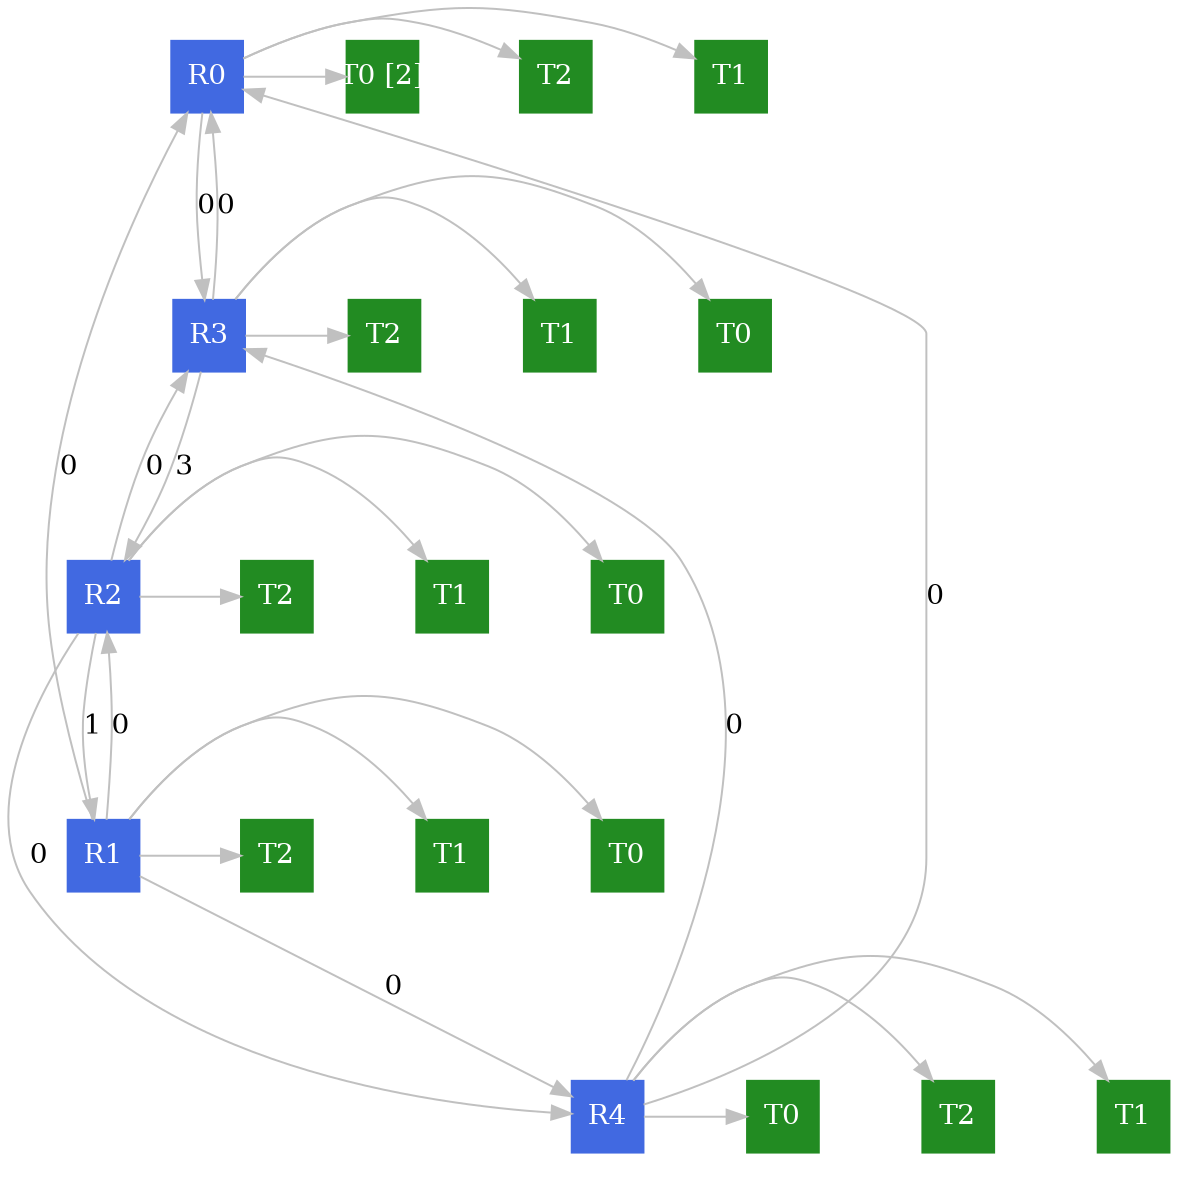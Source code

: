 digraph G {
    edge [color=gray, penwidth=1];
    size="8,8";
    ratio="fill";
    subgraph routers {
        node [shape=box, style=filled, color=royalblue, fixedsize=true, width=0.5, height=0.5, fontcolor=white];
        0 [label="R0"];
        1 [label="R1"];
        2 [label="R2"];
        3 [label="R3"];
        4 [label="R4"];
    }
    subgraph terminales {
        node [shape=box, style=filled, color=forestgreen, fixedsize=true, width=0.5, height=0.5, fontcolor=white];
        00 [label="T0 [2]"];
        01 [label="T1"];
        02 [label="T2"];
        10 [label="T0"];
        11 [label="T1"];
        12 [label="T2"];
        20 [label="T0"];
        21 [label="T1"];
        22 [label="T2"];
        30 [label="T0"];
        31 [label="T1"];
        32 [label="T2"];
        40 [label="T0"];
        41 [label="T1"];
        42 [label="T2"];
    }
    0 -> 3 [label="0"];
    1 -> 0 [label="0"];
    1 -> 2 [label="0"];
    1 -> 4 [label="0"];
    2 -> 1 [label="1"];
    2 -> 3 [label="0"];
    2 -> 4 [label="0"];
    3 -> 0 [label="0"];
    3 -> 2 [label="3"];
    4 -> 0 [label="0"];
    4 -> 3 [label="0"];
    0 -> 00 [minlen=0.2];
    0 -> 01 [minlen=0.2];
    0 -> 02 [minlen=0.2];
    1 -> 10 [minlen=0.2];
    1 -> 11 [minlen=0.2];
    1 -> 12 [minlen=0.2];
    2 -> 20 [minlen=0.2];
    2 -> 21 [minlen=0.2];
    2 -> 22 [minlen=0.2];
    3 -> 30 [minlen=0.2];
    3 -> 31 [minlen=0.2];
    3 -> 32 [minlen=0.2];
    4 -> 40 [minlen=0.2];
    4 -> 41 [minlen=0.2];
    4 -> 42 [minlen=0.2];
}
